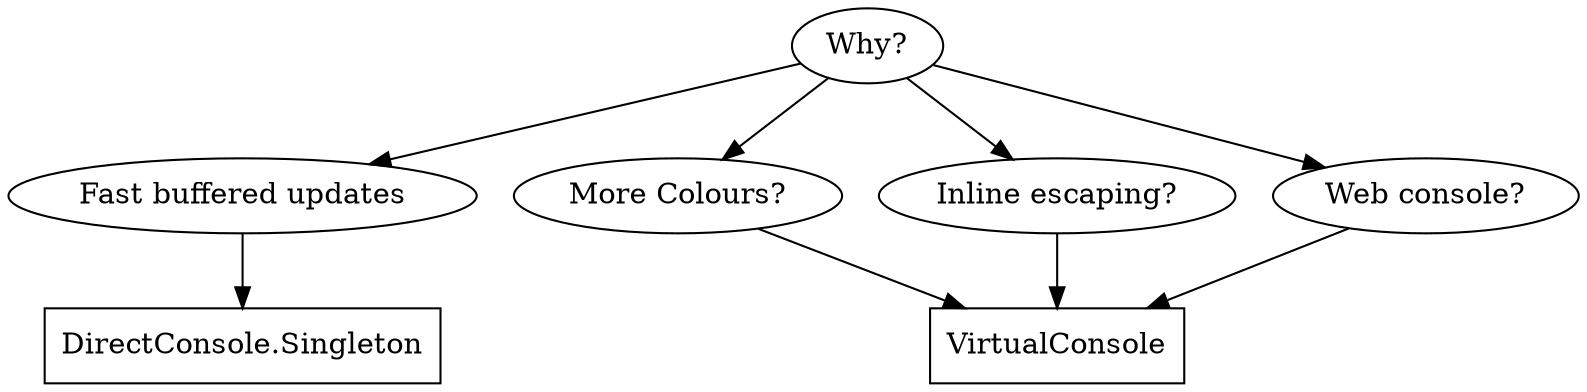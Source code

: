 digraph g {
    a[label="Why?"];
    b[label="Fast buffered updates"];
    c[label="DirectConsole.Singleton" shape=rect ];

    d[label="More Colours?"]
    e[label="Inline escaping?"]
    f[label="Web console?"]

    v[label="VirtualConsole" shape=rect ];

    a -> d;
    a -> e;
    a -> f;

    d -> v;
    e -> v;
    f -> v;

    a->b->c

    
}